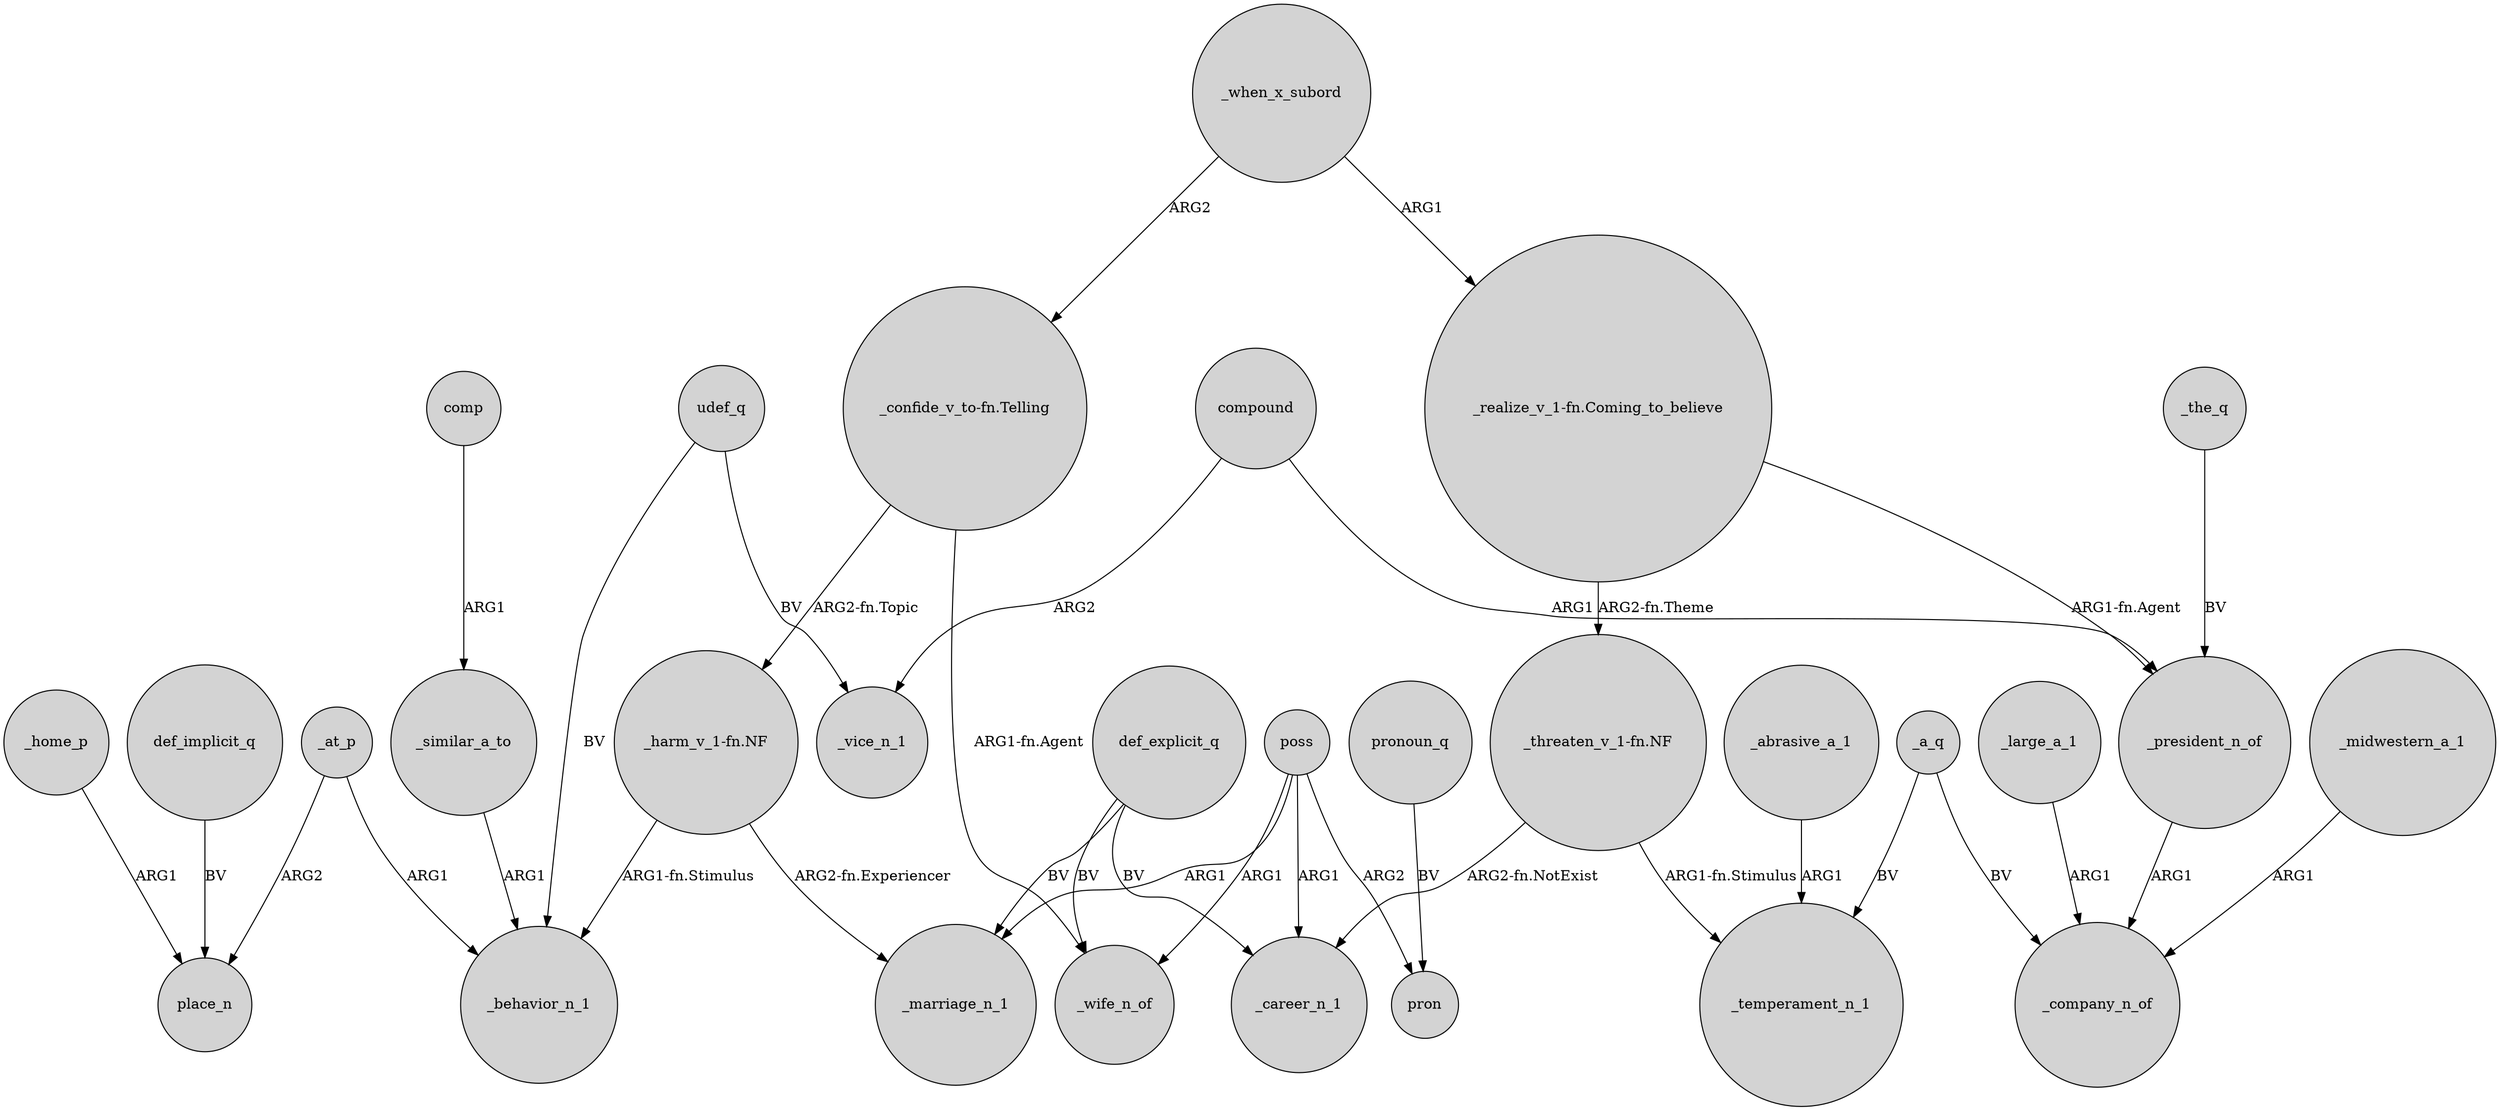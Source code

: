 digraph {
	node [shape=circle style=filled]
	_at_p -> place_n [label=ARG2]
	comp -> _similar_a_to [label=ARG1]
	poss -> _career_n_1 [label=ARG1]
	compound -> _vice_n_1 [label=ARG2]
	_similar_a_to -> _behavior_n_1 [label=ARG1]
	"_harm_v_1-fn.NF" -> _behavior_n_1 [label="ARG1-fn.Stimulus"]
	"_threaten_v_1-fn.NF" -> _temperament_n_1 [label="ARG1-fn.Stimulus"]
	_a_q -> _temperament_n_1 [label=BV]
	poss -> pron [label=ARG2]
	_midwestern_a_1 -> _company_n_of [label=ARG1]
	def_explicit_q -> _wife_n_of [label=BV]
	poss -> _wife_n_of [label=ARG1]
	def_implicit_q -> place_n [label=BV]
	_when_x_subord -> "_confide_v_to-fn.Telling" [label=ARG2]
	_when_x_subord -> "_realize_v_1-fn.Coming_to_believe" [label=ARG1]
	udef_q -> _vice_n_1 [label=BV]
	"_confide_v_to-fn.Telling" -> "_harm_v_1-fn.NF" [label="ARG2-fn.Topic"]
	_at_p -> _behavior_n_1 [label=ARG1]
	pronoun_q -> pron [label=BV]
	"_threaten_v_1-fn.NF" -> _career_n_1 [label="ARG2-fn.NotExist"]
	"_realize_v_1-fn.Coming_to_believe" -> _president_n_of [label="ARG1-fn.Agent"]
	compound -> _president_n_of [label=ARG1]
	"_realize_v_1-fn.Coming_to_believe" -> "_threaten_v_1-fn.NF" [label="ARG2-fn.Theme"]
	def_explicit_q -> _marriage_n_1 [label=BV]
	_president_n_of -> _company_n_of [label=ARG1]
	def_explicit_q -> _career_n_1 [label=BV]
	_the_q -> _president_n_of [label=BV]
	_abrasive_a_1 -> _temperament_n_1 [label=ARG1]
	_a_q -> _company_n_of [label=BV]
	poss -> _marriage_n_1 [label=ARG1]
	udef_q -> _behavior_n_1 [label=BV]
	"_confide_v_to-fn.Telling" -> _wife_n_of [label="ARG1-fn.Agent"]
	_home_p -> place_n [label=ARG1]
	_large_a_1 -> _company_n_of [label=ARG1]
	"_harm_v_1-fn.NF" -> _marriage_n_1 [label="ARG2-fn.Experiencer"]
}
